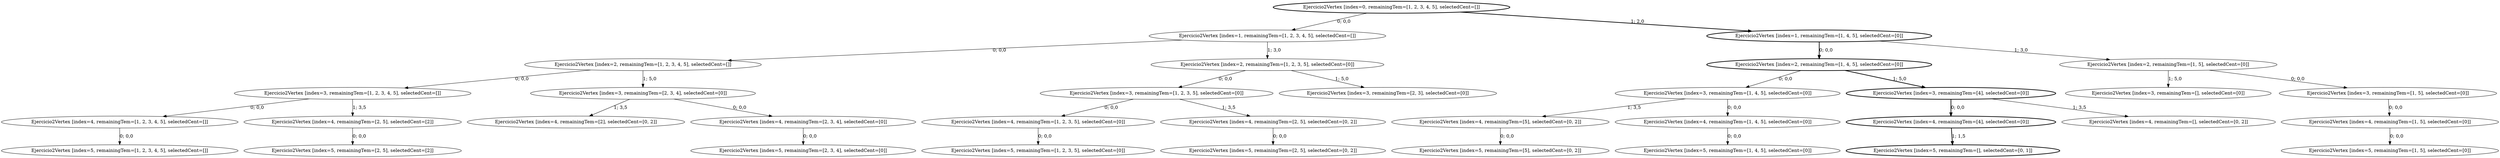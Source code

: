 strict digraph G {
  1 [ style="bold" label="Ejercicio2Vertex [index=4, remainingTem=[4], selectedCent=[0]]" ];
  2 [ style="solid" label="Ejercicio2Vertex [index=3, remainingTem=[], selectedCent=[0]]" ];
  3 [ style="solid" label="Ejercicio2Vertex [index=4, remainingTem=[2], selectedCent=[0, 2]]" ];
  4 [ style="solid" label="Ejercicio2Vertex [index=4, remainingTem=[], selectedCent=[0, 2]]" ];
  5 [ style="bold" label="Ejercicio2Vertex [index=5, remainingTem=[], selectedCent=[0, 1]]" ];
  6 [ style="bold" label="Ejercicio2Vertex [index=0, remainingTem=[1, 2, 3, 4, 5], selectedCent=[]]" ];
  7 [ style="solid" label="Ejercicio2Vertex [index=1, remainingTem=[1, 2, 3, 4, 5], selectedCent=[]]" ];
  8 [ style="solid" label="Ejercicio2Vertex [index=2, remainingTem=[1, 2, 3, 4, 5], selectedCent=[]]" ];
  9 [ style="solid" label="Ejercicio2Vertex [index=3, remainingTem=[1, 2, 3, 4, 5], selectedCent=[]]" ];
  10 [ style="solid" label="Ejercicio2Vertex [index=4, remainingTem=[1, 2, 3, 4, 5], selectedCent=[]]" ];
  11 [ style="solid" label="Ejercicio2Vertex [index=5, remainingTem=[1, 2, 3, 4, 5], selectedCent=[]]" ];
  12 [ style="solid" label="Ejercicio2Vertex [index=2, remainingTem=[1, 2, 3, 5], selectedCent=[0]]" ];
  13 [ style="solid" label="Ejercicio2Vertex [index=3, remainingTem=[1, 2, 3, 5], selectedCent=[0]]" ];
  14 [ style="solid" label="Ejercicio2Vertex [index=4, remainingTem=[1, 2, 3, 5], selectedCent=[0]]" ];
  15 [ style="solid" label="Ejercicio2Vertex [index=3, remainingTem=[2, 3, 4], selectedCent=[0]]" ];
  16 [ style="solid" label="Ejercicio2Vertex [index=5, remainingTem=[1, 2, 3, 5], selectedCent=[0]]" ];
  17 [ style="solid" label="Ejercicio2Vertex [index=4, remainingTem=[2, 3, 4], selectedCent=[0]]" ];
  18 [ style="solid" label="Ejercicio2Vertex [index=5, remainingTem=[2, 3, 4], selectedCent=[0]]" ];
  19 [ style="solid" label="Ejercicio2Vertex [index=3, remainingTem=[2, 3], selectedCent=[0]]" ];
  20 [ style="solid" label="Ejercicio2Vertex [index=4, remainingTem=[2, 5], selectedCent=[2]]" ];
  21 [ style="solid" label="Ejercicio2Vertex [index=4, remainingTem=[2, 5], selectedCent=[0, 2]]" ];
  22 [ style="solid" label="Ejercicio2Vertex [index=5, remainingTem=[2, 5], selectedCent=[2]]" ];
  23 [ style="solid" label="Ejercicio2Vertex [index=5, remainingTem=[2, 5], selectedCent=[0, 2]]" ];
  24 [ style="solid" label="Ejercicio2Vertex [index=4, remainingTem=[5], selectedCent=[0, 2]]" ];
  25 [ style="solid" label="Ejercicio2Vertex [index=5, remainingTem=[5], selectedCent=[0, 2]]" ];
  26 [ style="bold" label="Ejercicio2Vertex [index=1, remainingTem=[1, 4, 5], selectedCent=[0]]" ];
  27 [ style="bold" label="Ejercicio2Vertex [index=2, remainingTem=[1, 4, 5], selectedCent=[0]]" ];
  28 [ style="solid" label="Ejercicio2Vertex [index=3, remainingTem=[1, 4, 5], selectedCent=[0]]" ];
  29 [ style="solid" label="Ejercicio2Vertex [index=4, remainingTem=[1, 4, 5], selectedCent=[0]]" ];
  30 [ style="solid" label="Ejercicio2Vertex [index=5, remainingTem=[1, 4, 5], selectedCent=[0]]" ];
  31 [ style="solid" label="Ejercicio2Vertex [index=2, remainingTem=[1, 5], selectedCent=[0]]" ];
  32 [ style="solid" label="Ejercicio2Vertex [index=3, remainingTem=[1, 5], selectedCent=[0]]" ];
  33 [ style="solid" label="Ejercicio2Vertex [index=4, remainingTem=[1, 5], selectedCent=[0]]" ];
  34 [ style="bold" label="Ejercicio2Vertex [index=3, remainingTem=[4], selectedCent=[0]]" ];
  35 [ style="solid" label="Ejercicio2Vertex [index=5, remainingTem=[1, 5], selectedCent=[0]]" ];
  34 -> 1 [ style="bold" label="0; 0,0" ];
  31 -> 2 [ style="solid" label="1; 5,0" ];
  15 -> 3 [ style="solid" label="1; 3,5" ];
  34 -> 4 [ style="solid" label="1; 3,5" ];
  1 -> 5 [ style="bold" label="1; 1,5" ];
  6 -> 7 [ style="solid" label="0; 0,0" ];
  7 -> 8 [ style="solid" label="0; 0,0" ];
  8 -> 9 [ style="solid" label="0; 0,0" ];
  9 -> 10 [ style="solid" label="0; 0,0" ];
  10 -> 11 [ style="solid" label="0; 0,0" ];
  7 -> 12 [ style="solid" label="1; 3,0" ];
  12 -> 13 [ style="solid" label="0; 0,0" ];
  13 -> 14 [ style="solid" label="0; 0,0" ];
  8 -> 15 [ style="solid" label="1; 5,0" ];
  14 -> 16 [ style="solid" label="0; 0,0" ];
  15 -> 17 [ style="solid" label="0; 0,0" ];
  17 -> 18 [ style="solid" label="0; 0,0" ];
  12 -> 19 [ style="solid" label="1; 5,0" ];
  9 -> 20 [ style="solid" label="1; 3,5" ];
  13 -> 21 [ style="solid" label="1; 3,5" ];
  20 -> 22 [ style="solid" label="0; 0,0" ];
  21 -> 23 [ style="solid" label="0; 0,0" ];
  28 -> 24 [ style="solid" label="1; 3,5" ];
  24 -> 25 [ style="solid" label="0; 0,0" ];
  6 -> 26 [ style="bold" label="1; 2,0" ];
  26 -> 27 [ style="bold" label="0; 0,0" ];
  27 -> 28 [ style="solid" label="0; 0,0" ];
  28 -> 29 [ style="solid" label="0; 0,0" ];
  29 -> 30 [ style="solid" label="0; 0,0" ];
  26 -> 31 [ style="solid" label="1; 3,0" ];
  31 -> 32 [ style="solid" label="0; 0,0" ];
  32 -> 33 [ style="solid" label="0; 0,0" ];
  27 -> 34 [ style="bold" label="1; 5,0" ];
  33 -> 35 [ style="solid" label="0; 0,0" ];
}
